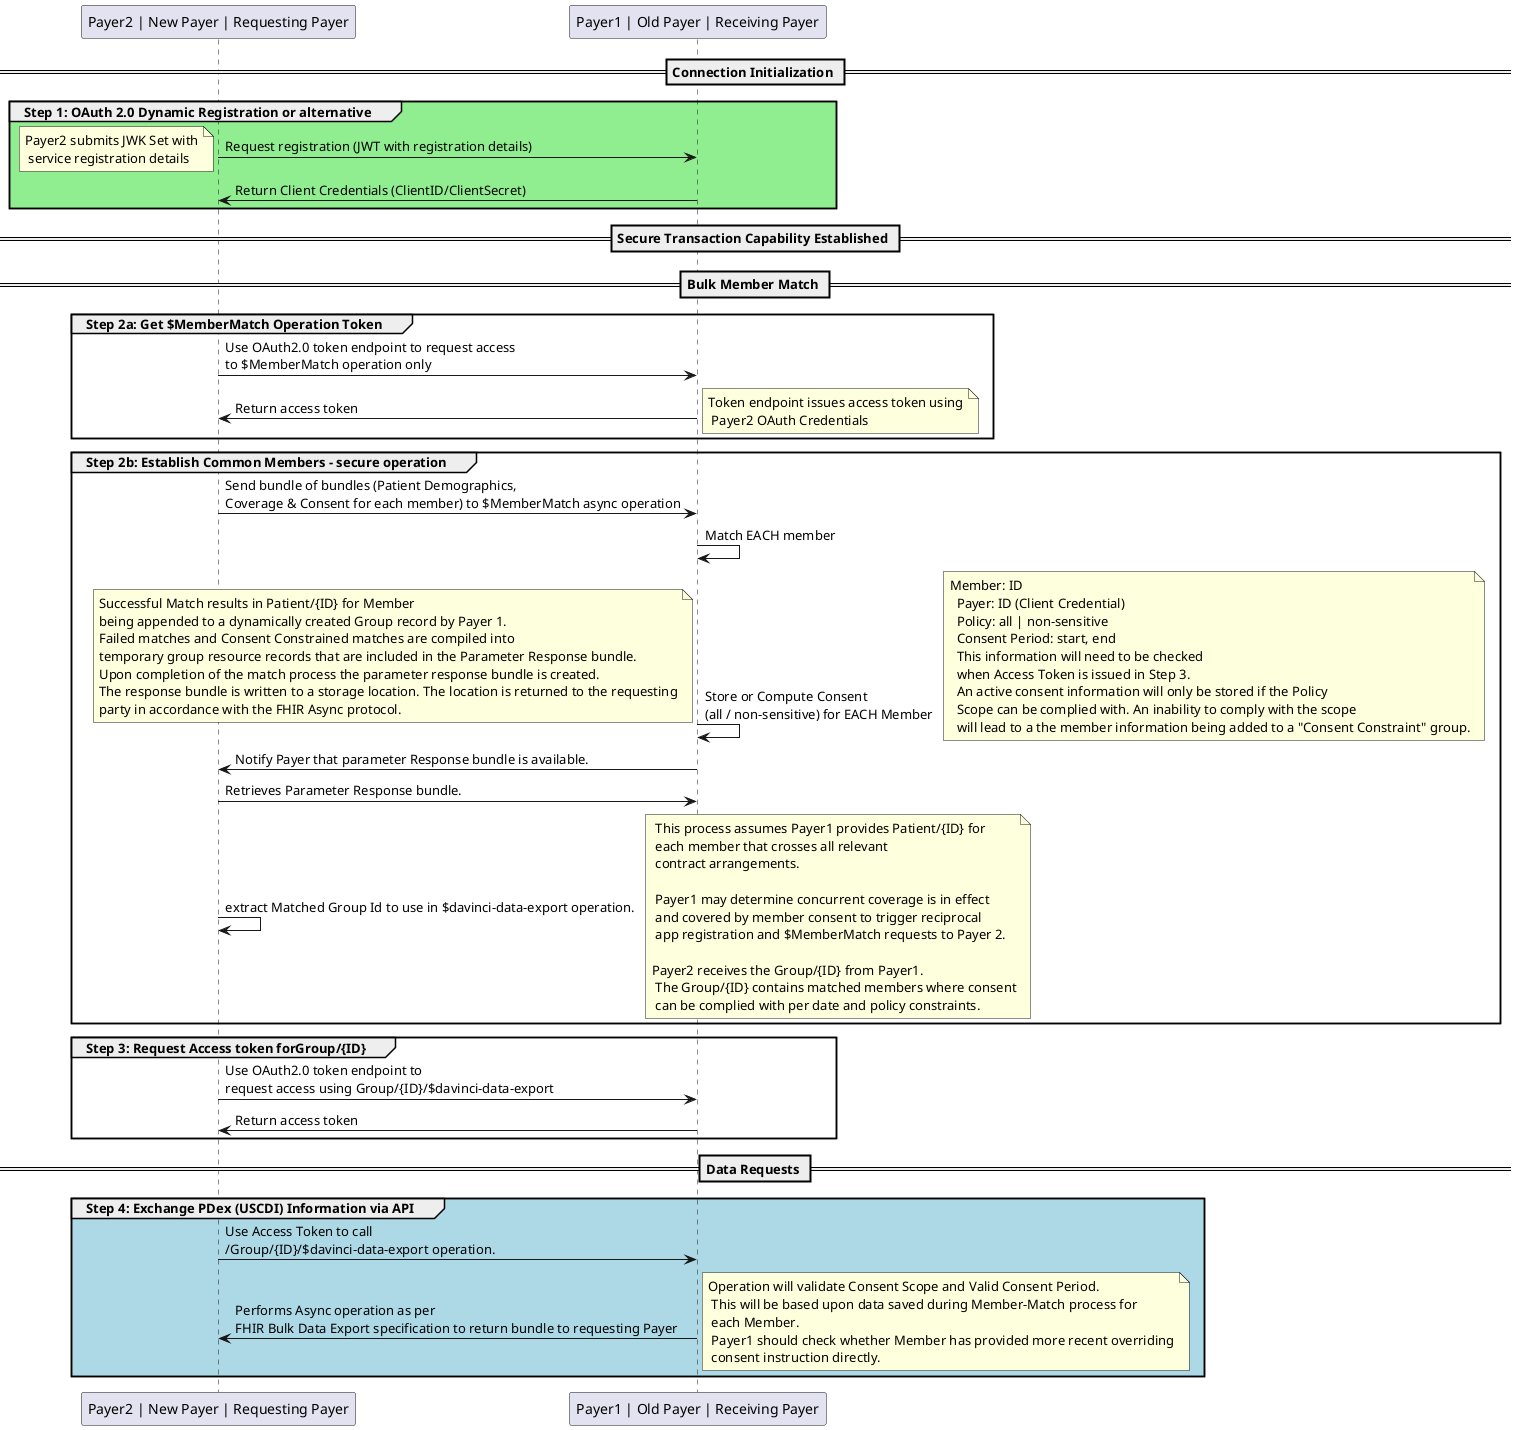 @startuml
skinparam svgDimensionStyle false
participant "Payer2 | New Payer | Requesting Payer" as Payer2
participant "Payer1 | Old Payer | Receiving Payer" as Payer1
== Connection Initialization ==
group #lightGreen Step 1: OAuth 2.0 Dynamic Registration or alternative
	Payer2 -> Payer1 : Request registration (JWT with registration details)
	note left
  	Payer2 submits JWK Set with
    service registration details
  endnote
  Payer1 -> Payer2 : Return Client Credentials (ClientID/ClientSecret)

end
== Secure Transaction Capability Established ==

== Bulk Member Match ==
group Step 2a: Get $MemberMatch Operation Token
	Payer2 -> Payer1 : Use OAuth2.0 token endpoint to request access \nto $MemberMatch operation only
  Payer1 -> Payer2 : Return access token
  note right
  	Token endpoint issues access token using
    Payer2 OAuth Credentials
  endnote
end
group Step 2b: Establish Common Members - secure operation
	Payer2 -> Payer1 : Send bundle of bundles (Patient Demographics, \nCoverage & Consent for each member) to $MemberMatch async operation
	Payer1 -> Payer1 : Match EACH member
  Payer1 -> Payer1 : Store or Compute Consent \n(all / non-sensitive) for EACH Member
  note right
  Member: ID
    Payer: ID (Client Credential)
    Policy: all | non-sensitive
    Consent Period: start, end
    This information will need to be checked
    when Access Token is issued in Step 3.
    An active consent information will only be stored if the Policy
    Scope can be complied with. An inability to comply with the scope
    will lead to a the member information being added to a "Consent Constraint" group.
  endnote
  note left
    Successful Match results in Patient/{ID} for Member
    being appended to a dynamically created Group record by Payer 1.
    Failed matches and Consent Constrained matches are compiled into
    temporary group resource records that are included in the Parameter Response bundle.
    Upon completion of the match process the parameter response bundle is created.
    The response bundle is written to a storage location. The location is returned to the requesting
    party in accordance with the FHIR Async protocol.
  endnote
	Payer1 -> Payer2 : Notify Payer that parameter Response bundle is available.
	Payer2 -> Payer1 : Retrieves Parameter Response bundle.
	Payer2 -> Payer2 : extract Matched Group Id to use in $davinci-data-export operation.
  note right
    This process assumes Payer1 provides Patient/{ID} for
    each member that crosses all relevant
    contract arrangements.

    Payer1 may determine concurrent coverage is in effect
    and covered by member consent to trigger reciprocal
    app registration and $MemberMatch requests to Payer 2.

  	Payer2 receives the Group/{ID} from Payer1.
    The Group/{ID} contains matched members where consent
    can be complied with per date and policy constraints.
  endnote
end

group Step 3: Request Access token forGroup/{ID}
	Payer2 -> Payer1 : Use OAuth2.0 token endpoint to \nrequest access using Group/{ID}/$davinci-data-export
  Payer1 -> Payer2 : Return access token
end
== Data Requests ==
group #LightBlue Step 4: Exchange PDex (USCDI) Information via API
  Payer2 -> Payer1 : Use Access Token to call \n/Group/{ID}/$davinci-data-export operation.
	Payer1 -> Payer2 : Performs Async operation as per \nFHIR Bulk Data Export specification to return bundle to requesting Payer
  note right
  	Operation will validate Consent Scope and Valid Consent Period.
    This will be based upon data saved during Member-Match process for
    each Member.
    Payer1 should check whether Member has provided more recent overriding
    consent instruction directly.
  endnote
end
@enduml
